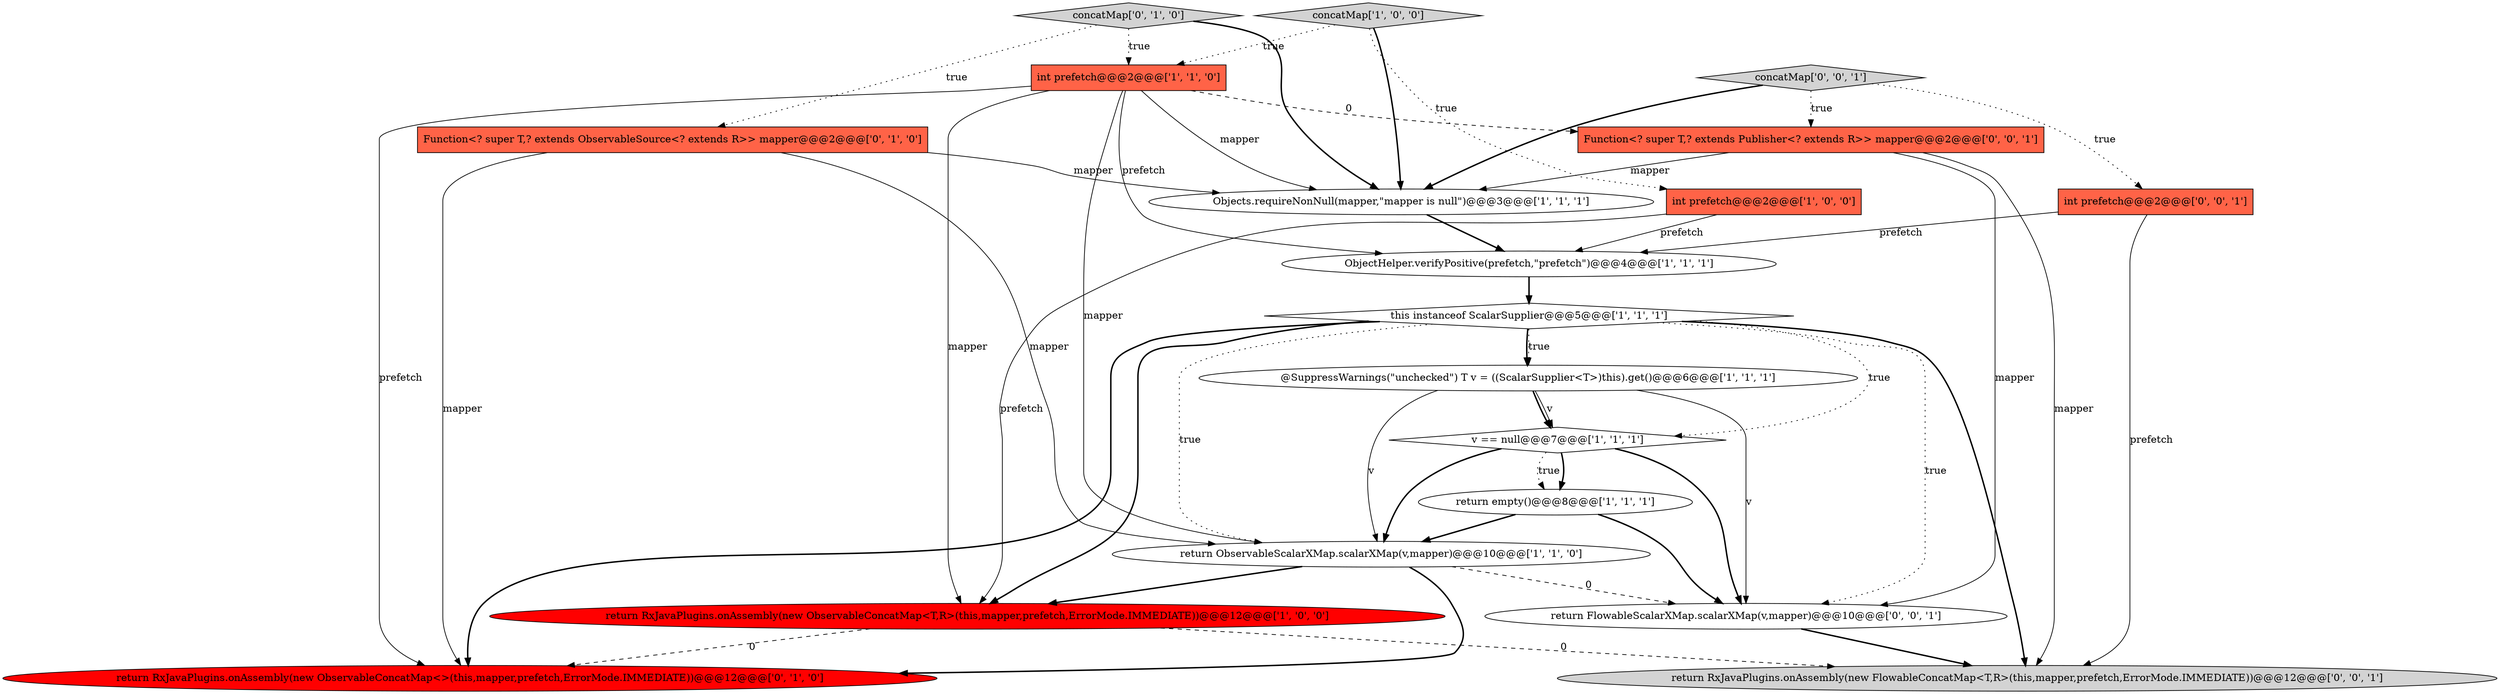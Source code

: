 digraph {
12 [style = filled, label = "concatMap['0', '1', '0']", fillcolor = lightgray, shape = diamond image = "AAA0AAABBB2BBB"];
15 [style = filled, label = "concatMap['0', '0', '1']", fillcolor = lightgray, shape = diamond image = "AAA0AAABBB3BBB"];
18 [style = filled, label = "return FlowableScalarXMap.scalarXMap(v,mapper)@@@10@@@['0', '0', '1']", fillcolor = white, shape = ellipse image = "AAA0AAABBB3BBB"];
10 [style = filled, label = "return RxJavaPlugins.onAssembly(new ObservableConcatMap<T,R>(this,mapper,prefetch,ErrorMode.IMMEDIATE))@@@12@@@['1', '0', '0']", fillcolor = red, shape = ellipse image = "AAA1AAABBB1BBB"];
2 [style = filled, label = "int prefetch@@@2@@@['1', '1', '0']", fillcolor = tomato, shape = box image = "AAA0AAABBB1BBB"];
6 [style = filled, label = "v == null@@@7@@@['1', '1', '1']", fillcolor = white, shape = diamond image = "AAA0AAABBB1BBB"];
1 [style = filled, label = "Objects.requireNonNull(mapper,\"mapper is null\")@@@3@@@['1', '1', '1']", fillcolor = white, shape = ellipse image = "AAA0AAABBB1BBB"];
11 [style = filled, label = "Function<? super T,? extends ObservableSource<? extends R>> mapper@@@2@@@['0', '1', '0']", fillcolor = tomato, shape = box image = "AAA0AAABBB2BBB"];
8 [style = filled, label = "this instanceof ScalarSupplier@@@5@@@['1', '1', '1']", fillcolor = white, shape = diamond image = "AAA0AAABBB1BBB"];
4 [style = filled, label = "return empty()@@@8@@@['1', '1', '1']", fillcolor = white, shape = ellipse image = "AAA0AAABBB1BBB"];
13 [style = filled, label = "return RxJavaPlugins.onAssembly(new ObservableConcatMap<>(this,mapper,prefetch,ErrorMode.IMMEDIATE))@@@12@@@['0', '1', '0']", fillcolor = red, shape = ellipse image = "AAA1AAABBB2BBB"];
16 [style = filled, label = "int prefetch@@@2@@@['0', '0', '1']", fillcolor = tomato, shape = box image = "AAA0AAABBB3BBB"];
7 [style = filled, label = "return ObservableScalarXMap.scalarXMap(v,mapper)@@@10@@@['1', '1', '0']", fillcolor = white, shape = ellipse image = "AAA0AAABBB1BBB"];
17 [style = filled, label = "Function<? super T,? extends Publisher<? extends R>> mapper@@@2@@@['0', '0', '1']", fillcolor = tomato, shape = box image = "AAA0AAABBB3BBB"];
0 [style = filled, label = "int prefetch@@@2@@@['1', '0', '0']", fillcolor = tomato, shape = box image = "AAA0AAABBB1BBB"];
3 [style = filled, label = "ObjectHelper.verifyPositive(prefetch,\"prefetch\")@@@4@@@['1', '1', '1']", fillcolor = white, shape = ellipse image = "AAA0AAABBB1BBB"];
14 [style = filled, label = "return RxJavaPlugins.onAssembly(new FlowableConcatMap<T,R>(this,mapper,prefetch,ErrorMode.IMMEDIATE))@@@12@@@['0', '0', '1']", fillcolor = lightgray, shape = ellipse image = "AAA0AAABBB3BBB"];
5 [style = filled, label = "concatMap['1', '0', '0']", fillcolor = lightgray, shape = diamond image = "AAA0AAABBB1BBB"];
9 [style = filled, label = "@SuppressWarnings(\"unchecked\") T v = ((ScalarSupplier<T>)this).get()@@@6@@@['1', '1', '1']", fillcolor = white, shape = ellipse image = "AAA0AAABBB1BBB"];
7->13 [style = bold, label=""];
9->18 [style = solid, label="v"];
8->10 [style = bold, label=""];
11->13 [style = solid, label="mapper"];
2->1 [style = solid, label="mapper"];
7->18 [style = dashed, label="0"];
2->13 [style = solid, label="prefetch"];
16->3 [style = solid, label="prefetch"];
7->10 [style = bold, label=""];
2->7 [style = solid, label="mapper"];
6->18 [style = bold, label=""];
0->3 [style = solid, label="prefetch"];
12->2 [style = dotted, label="true"];
1->3 [style = bold, label=""];
8->14 [style = bold, label=""];
8->7 [style = dotted, label="true"];
4->18 [style = bold, label=""];
0->10 [style = solid, label="prefetch"];
5->0 [style = dotted, label="true"];
10->13 [style = dashed, label="0"];
16->14 [style = solid, label="prefetch"];
2->10 [style = solid, label="mapper"];
15->16 [style = dotted, label="true"];
12->1 [style = bold, label=""];
2->17 [style = dashed, label="0"];
4->7 [style = bold, label=""];
9->6 [style = bold, label=""];
12->11 [style = dotted, label="true"];
17->14 [style = solid, label="mapper"];
15->17 [style = dotted, label="true"];
9->7 [style = solid, label="v"];
17->1 [style = solid, label="mapper"];
6->4 [style = bold, label=""];
5->1 [style = bold, label=""];
8->6 [style = dotted, label="true"];
6->4 [style = dotted, label="true"];
3->8 [style = bold, label=""];
17->18 [style = solid, label="mapper"];
11->7 [style = solid, label="mapper"];
9->6 [style = solid, label="v"];
8->9 [style = bold, label=""];
8->18 [style = dotted, label="true"];
8->9 [style = dotted, label="true"];
6->7 [style = bold, label=""];
11->1 [style = solid, label="mapper"];
2->3 [style = solid, label="prefetch"];
18->14 [style = bold, label=""];
10->14 [style = dashed, label="0"];
8->13 [style = bold, label=""];
5->2 [style = dotted, label="true"];
15->1 [style = bold, label=""];
}
